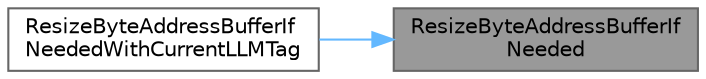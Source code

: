 digraph "ResizeByteAddressBufferIfNeeded"
{
 // INTERACTIVE_SVG=YES
 // LATEX_PDF_SIZE
  bgcolor="transparent";
  edge [fontname=Helvetica,fontsize=10,labelfontname=Helvetica,labelfontsize=10];
  node [fontname=Helvetica,fontsize=10,shape=box,height=0.2,width=0.4];
  rankdir="RL";
  Node1 [id="Node000001",label="ResizeByteAddressBufferIf\lNeeded",height=0.2,width=0.4,color="gray40", fillcolor="grey60", style="filled", fontcolor="black",tooltip=" "];
  Node1 -> Node2 [id="edge1_Node000001_Node000002",dir="back",color="steelblue1",style="solid",tooltip=" "];
  Node2 [id="Node000002",label="ResizeByteAddressBufferIf\lNeededWithCurrentLLMTag",height=0.2,width=0.4,color="grey40", fillcolor="white", style="filled",URL="$d3/d39/UnifiedBuffer_8h.html#a4c2d81af34a212c24b6302c97992970c",tooltip=" "];
}
